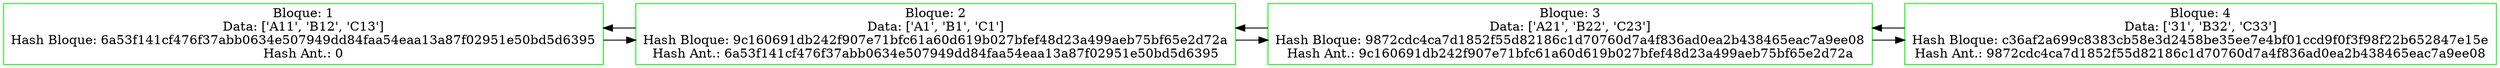 digraph G{
rankdir=LR;
node[shape = "box"]
node1[label="Bloque: 1\nData: ['A11', 'B12', 'C13']\nHash Bloque: 6a53f141cf476f37abb0634e507949dd84faa54eaa13a87f02951e50bd5d6395\nHash Ant.: 0", color="green"]
node1->node2
node2[label="Bloque: 2\nData: ['A1', 'B1', 'C1']\nHash Bloque: 9c160691db242f907e71bfc61a60d619b027bfef48d23a499aeb75bf65e2d72a\nHash Ant.: 6a53f141cf476f37abb0634e507949dd84faa54eaa13a87f02951e50bd5d6395", color="green"]
node2->node3
node2->node1
node3[label="Bloque: 3\nData: ['A21', 'B22', 'C23']\nHash Bloque: 9872cdc4ca7d1852f55d82186c1d70760d7a4f836ad0ea2b438465eac7a9ee08\nHash Ant.: 9c160691db242f907e71bfc61a60d619b027bfef48d23a499aeb75bf65e2d72a", color="green"]
node3->node4
node3->node2
node4[label="Bloque: 4\nData: ['31', 'B32', 'C33']\nHash Bloque: c36af2a699c8383cb58e3d2458be35ee7e4bf01ccd9f0f3f98f22b652847e15e\nHash Ant.: 9872cdc4ca7d1852f55d82186c1d70760d7a4f836ad0ea2b438465eac7a9ee08", color="green"]
node4->node3
}